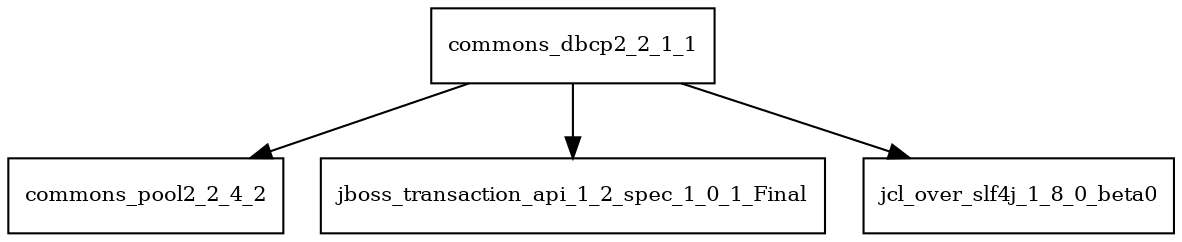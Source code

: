 digraph commons_dbcp2_2_1_1_dependencies {
  node [shape = box, fontsize=10.0];
  commons_dbcp2_2_1_1 -> commons_pool2_2_4_2;
  commons_dbcp2_2_1_1 -> jboss_transaction_api_1_2_spec_1_0_1_Final;
  commons_dbcp2_2_1_1 -> jcl_over_slf4j_1_8_0_beta0;
}
